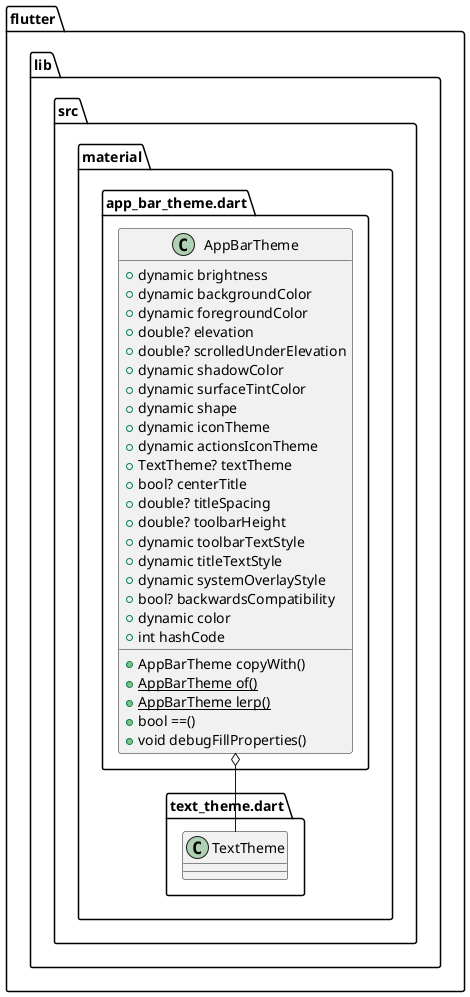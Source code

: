 @startuml
set namespaceSeparator ::

class "flutter::lib::src::material::app_bar_theme.dart::AppBarTheme" {
  +dynamic brightness
  +dynamic backgroundColor
  +dynamic foregroundColor
  +double? elevation
  +double? scrolledUnderElevation
  +dynamic shadowColor
  +dynamic surfaceTintColor
  +dynamic shape
  +dynamic iconTheme
  +dynamic actionsIconTheme
  +TextTheme? textTheme
  +bool? centerTitle
  +double? titleSpacing
  +double? toolbarHeight
  +dynamic toolbarTextStyle
  +dynamic titleTextStyle
  +dynamic systemOverlayStyle
  +bool? backwardsCompatibility
  +dynamic color
  +int hashCode
  +AppBarTheme copyWith()
  {static} +AppBarTheme of()
  {static} +AppBarTheme lerp()
  +bool ==()
  +void debugFillProperties()
}

"flutter::lib::src::material::app_bar_theme.dart::AppBarTheme" o-- "flutter::lib::src::material::text_theme.dart::TextTheme"


@enduml
